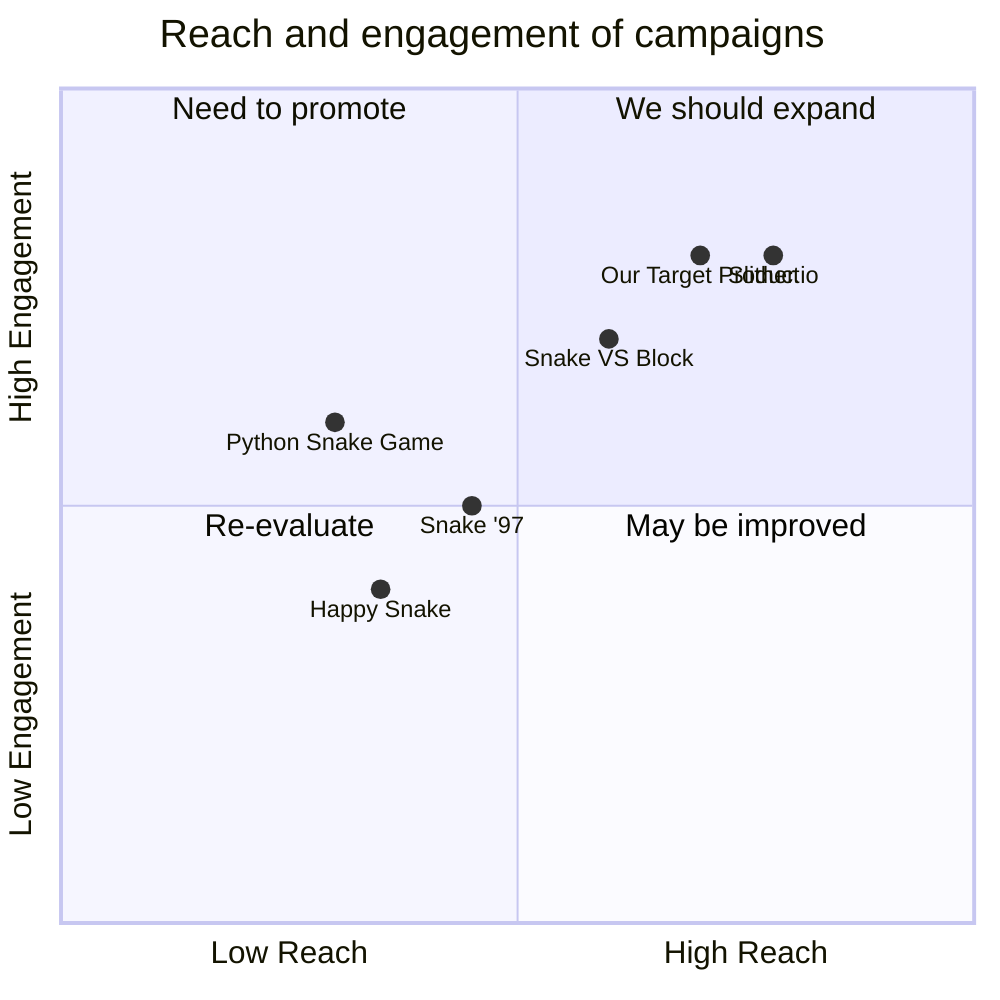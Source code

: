 quadrantChart
    title Reach and engagement of campaigns
    x-axis Low Reach --> High Reach
    y-axis Low Engagement --> High Engagement
    quadrant-1 We should expand
    quadrant-2 Need to promote
    quadrant-3 Re-evaluate
    quadrant-4 May be improved
    "Python Snake Game": [0.3, 0.6]
    "Slither.io": [0.78, 0.8]
    "Snake '97": [0.45, 0.5]
    "Snake VS Block": [0.6, 0.7]
    "Happy Snake": [0.35, 0.4]
    "Our Target Product": [0.7, 0.8]
